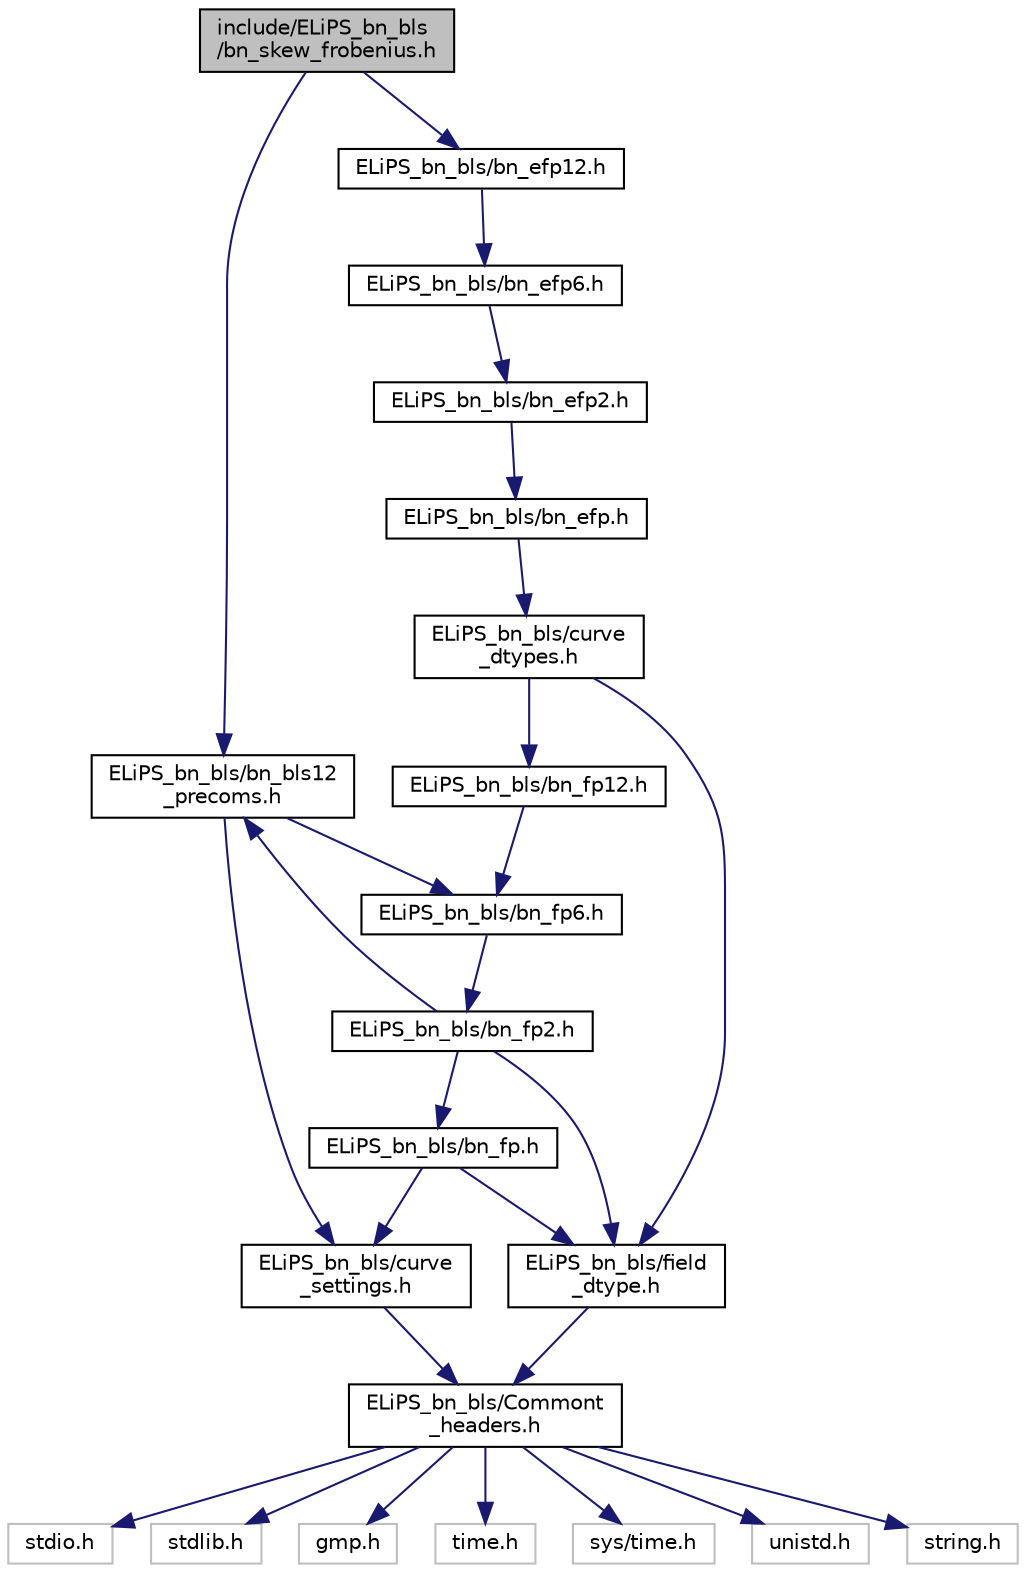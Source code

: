 digraph "include/ELiPS_bn_bls/bn_skew_frobenius.h"
{
  edge [fontname="Helvetica",fontsize="10",labelfontname="Helvetica",labelfontsize="10"];
  node [fontname="Helvetica",fontsize="10",shape=record];
  Node0 [label="include/ELiPS_bn_bls\l/bn_skew_frobenius.h",height=0.2,width=0.4,color="black", fillcolor="grey75", style="filled", fontcolor="black"];
  Node0 -> Node1 [color="midnightblue",fontsize="10",style="solid"];
  Node1 [label="ELiPS_bn_bls/bn_bls12\l_precoms.h",height=0.2,width=0.4,color="black", fillcolor="white", style="filled",URL="$bn__bls12__precoms_8h.html"];
  Node1 -> Node2 [color="midnightblue",fontsize="10",style="solid"];
  Node2 [label="ELiPS_bn_bls/bn_fp6.h",height=0.2,width=0.4,color="black", fillcolor="white", style="filled",URL="$bn__fp6_8h.html"];
  Node2 -> Node3 [color="midnightblue",fontsize="10",style="solid"];
  Node3 [label="ELiPS_bn_bls/bn_fp2.h",height=0.2,width=0.4,color="black", fillcolor="white", style="filled",URL="$bn__fp2_8h.html"];
  Node3 -> Node4 [color="midnightblue",fontsize="10",style="solid"];
  Node4 [label="ELiPS_bn_bls/bn_fp.h",height=0.2,width=0.4,color="black", fillcolor="white", style="filled",URL="$bn__fp_8h.html"];
  Node4 -> Node5 [color="midnightblue",fontsize="10",style="solid"];
  Node5 [label="ELiPS_bn_bls/curve\l_settings.h",height=0.2,width=0.4,color="black", fillcolor="white", style="filled",URL="$curve__settings_8h.html"];
  Node5 -> Node6 [color="midnightblue",fontsize="10",style="solid"];
  Node6 [label="ELiPS_bn_bls/Commont\l_headers.h",height=0.2,width=0.4,color="black", fillcolor="white", style="filled",URL="$_commont__headers_8h.html"];
  Node6 -> Node7 [color="midnightblue",fontsize="10",style="solid"];
  Node7 [label="stdio.h",height=0.2,width=0.4,color="grey75", fillcolor="white", style="filled"];
  Node6 -> Node8 [color="midnightblue",fontsize="10",style="solid"];
  Node8 [label="stdlib.h",height=0.2,width=0.4,color="grey75", fillcolor="white", style="filled"];
  Node6 -> Node9 [color="midnightblue",fontsize="10",style="solid"];
  Node9 [label="gmp.h",height=0.2,width=0.4,color="grey75", fillcolor="white", style="filled"];
  Node6 -> Node10 [color="midnightblue",fontsize="10",style="solid"];
  Node10 [label="time.h",height=0.2,width=0.4,color="grey75", fillcolor="white", style="filled"];
  Node6 -> Node11 [color="midnightblue",fontsize="10",style="solid"];
  Node11 [label="sys/time.h",height=0.2,width=0.4,color="grey75", fillcolor="white", style="filled"];
  Node6 -> Node12 [color="midnightblue",fontsize="10",style="solid"];
  Node12 [label="unistd.h",height=0.2,width=0.4,color="grey75", fillcolor="white", style="filled"];
  Node6 -> Node13 [color="midnightblue",fontsize="10",style="solid"];
  Node13 [label="string.h",height=0.2,width=0.4,color="grey75", fillcolor="white", style="filled"];
  Node4 -> Node14 [color="midnightblue",fontsize="10",style="solid"];
  Node14 [label="ELiPS_bn_bls/field\l_dtype.h",height=0.2,width=0.4,color="black", fillcolor="white", style="filled",URL="$field__dtype_8h.html"];
  Node14 -> Node6 [color="midnightblue",fontsize="10",style="solid"];
  Node3 -> Node14 [color="midnightblue",fontsize="10",style="solid"];
  Node3 -> Node1 [color="midnightblue",fontsize="10",style="solid"];
  Node1 -> Node5 [color="midnightblue",fontsize="10",style="solid"];
  Node0 -> Node15 [color="midnightblue",fontsize="10",style="solid"];
  Node15 [label="ELiPS_bn_bls/bn_efp12.h",height=0.2,width=0.4,color="black", fillcolor="white", style="filled",URL="$bn__efp12_8h.html"];
  Node15 -> Node16 [color="midnightblue",fontsize="10",style="solid"];
  Node16 [label="ELiPS_bn_bls/bn_efp6.h",height=0.2,width=0.4,color="black", fillcolor="white", style="filled",URL="$bn__efp6_8h.html"];
  Node16 -> Node17 [color="midnightblue",fontsize="10",style="solid"];
  Node17 [label="ELiPS_bn_bls/bn_efp2.h",height=0.2,width=0.4,color="black", fillcolor="white", style="filled",URL="$bn__efp2_8h.html"];
  Node17 -> Node18 [color="midnightblue",fontsize="10",style="solid"];
  Node18 [label="ELiPS_bn_bls/bn_efp.h",height=0.2,width=0.4,color="black", fillcolor="white", style="filled",URL="$bn__efp_8h.html"];
  Node18 -> Node19 [color="midnightblue",fontsize="10",style="solid"];
  Node19 [label="ELiPS_bn_bls/curve\l_dtypes.h",height=0.2,width=0.4,color="black", fillcolor="white", style="filled",URL="$curve__dtypes_8h.html"];
  Node19 -> Node20 [color="midnightblue",fontsize="10",style="solid"];
  Node20 [label="ELiPS_bn_bls/bn_fp12.h",height=0.2,width=0.4,color="black", fillcolor="white", style="filled",URL="$bn__fp12_8h.html"];
  Node20 -> Node2 [color="midnightblue",fontsize="10",style="solid"];
  Node19 -> Node14 [color="midnightblue",fontsize="10",style="solid"];
}
